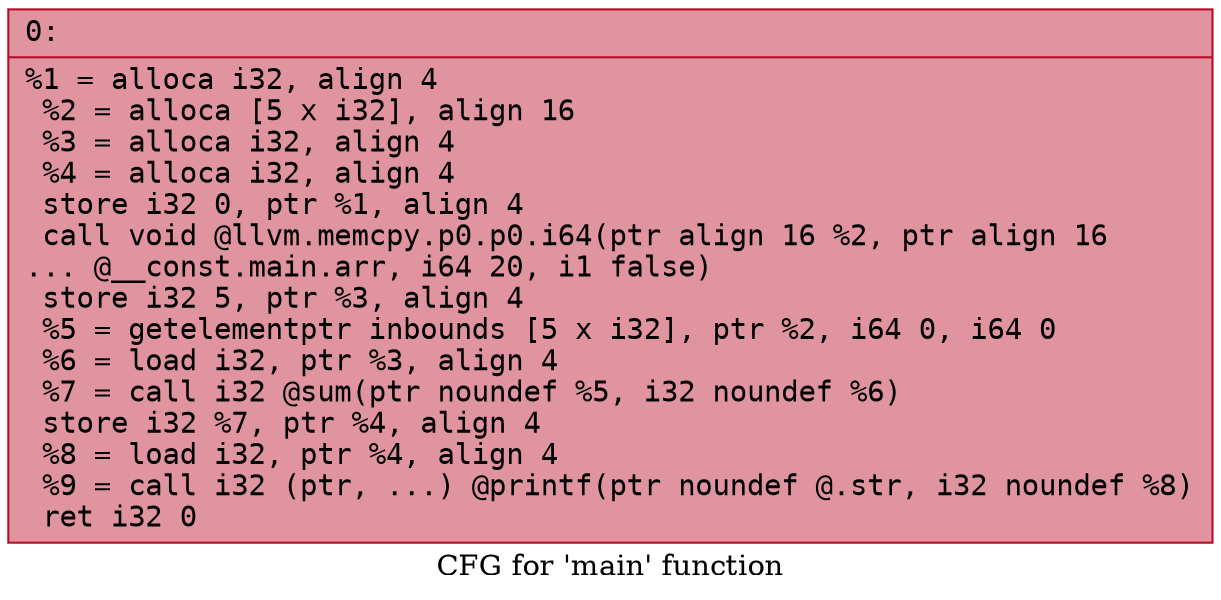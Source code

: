 digraph "CFG for 'main' function" {
	label="CFG for 'main' function";

	Node0x56163a1b9f00 [shape=record,color="#b70d28ff", style=filled, fillcolor="#b70d2870" fontname="Courier",label="{0:\l|  %1 = alloca i32, align 4\l  %2 = alloca [5 x i32], align 16\l  %3 = alloca i32, align 4\l  %4 = alloca i32, align 4\l  store i32 0, ptr %1, align 4\l  call void @llvm.memcpy.p0.p0.i64(ptr align 16 %2, ptr align 16\l... @__const.main.arr, i64 20, i1 false)\l  store i32 5, ptr %3, align 4\l  %5 = getelementptr inbounds [5 x i32], ptr %2, i64 0, i64 0\l  %6 = load i32, ptr %3, align 4\l  %7 = call i32 @sum(ptr noundef %5, i32 noundef %6)\l  store i32 %7, ptr %4, align 4\l  %8 = load i32, ptr %4, align 4\l  %9 = call i32 (ptr, ...) @printf(ptr noundef @.str, i32 noundef %8)\l  ret i32 0\l}"];
}
